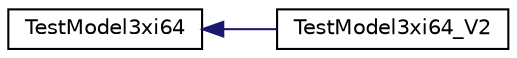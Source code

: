 digraph "Graphical Class Hierarchy"
{
  edge [fontname="Helvetica",fontsize="10",labelfontname="Helvetica",labelfontsize="10"];
  node [fontname="Helvetica",fontsize="10",shape=record];
  rankdir="LR";
  Node0 [label="TestModel3xi64",height=0.2,width=0.4,color="black", fillcolor="white", style="filled",URL="$struct_test_model3xi64.html"];
  Node0 -> Node1 [dir="back",color="midnightblue",fontsize="10",style="solid",fontname="Helvetica"];
  Node1 [label="TestModel3xi64_V2",height=0.2,width=0.4,color="black", fillcolor="white", style="filled",URL="$struct_test_model3xi64___v2.html"];
}
